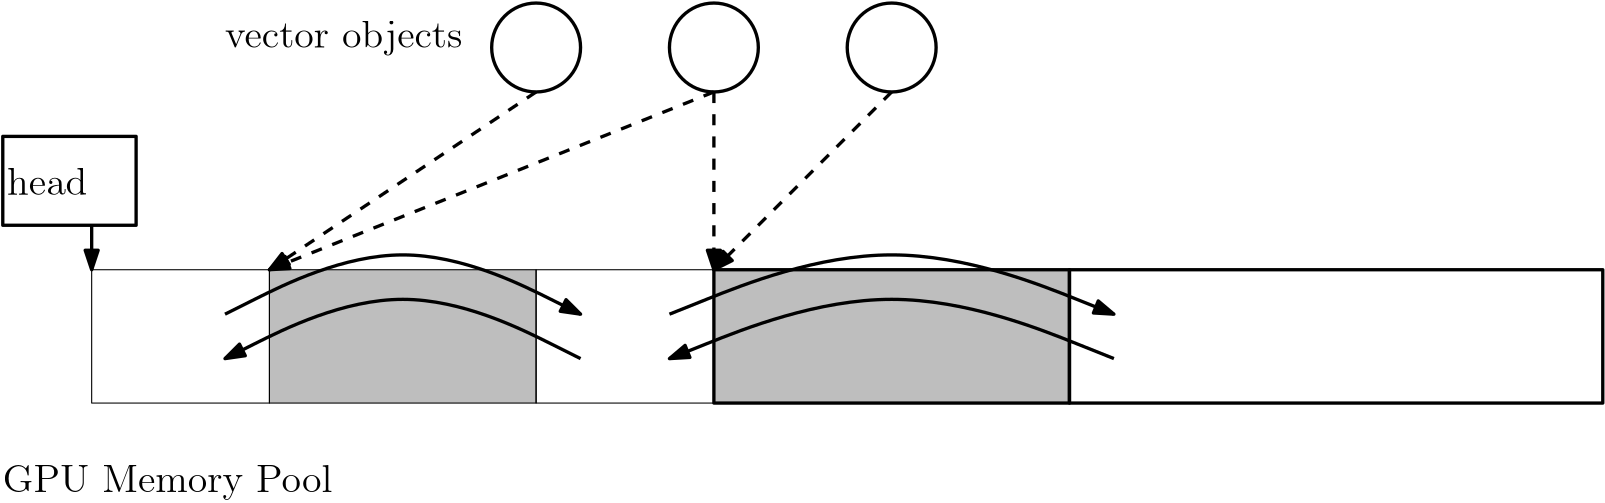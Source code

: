 <?xml version="1.0"?>
<!DOCTYPE ipe SYSTEM "ipe.dtd">
<ipe version="70005" creator="Ipe 7.1.1">
<info created="D:20131105210323" modified="D:20131107155821"/>
<ipestyle name="basic">
<symbol name="arrow/arc(spx)">
<path stroke="sym-stroke" fill="sym-stroke" pen="sym-pen">
0 0 m
-1 0.333 l
-1 -0.333 l
h
</path>
</symbol>
<symbol name="arrow/farc(spx)">
<path stroke="sym-stroke" fill="white" pen="sym-pen">
0 0 m
-1 0.333 l
-1 -0.333 l
h
</path>
</symbol>
<symbol name="mark/circle(sx)" transformations="translations">
<path fill="sym-stroke">
0.6 0 0 0.6 0 0 e
0.4 0 0 0.4 0 0 e
</path>
</symbol>
<symbol name="mark/disk(sx)" transformations="translations">
<path fill="sym-stroke">
0.6 0 0 0.6 0 0 e
</path>
</symbol>
<symbol name="mark/fdisk(sfx)" transformations="translations">
<group>
<path fill="sym-fill">
0.5 0 0 0.5 0 0 e
</path>
<path fill="sym-stroke" fillrule="eofill">
0.6 0 0 0.6 0 0 e
0.4 0 0 0.4 0 0 e
</path>
</group>
</symbol>
<symbol name="mark/box(sx)" transformations="translations">
<path fill="sym-stroke" fillrule="eofill">
-0.6 -0.6 m
0.6 -0.6 l
0.6 0.6 l
-0.6 0.6 l
h
-0.4 -0.4 m
0.4 -0.4 l
0.4 0.4 l
-0.4 0.4 l
h
</path>
</symbol>
<symbol name="mark/square(sx)" transformations="translations">
<path fill="sym-stroke">
-0.6 -0.6 m
0.6 -0.6 l
0.6 0.6 l
-0.6 0.6 l
h
</path>
</symbol>
<symbol name="mark/fsquare(sfx)" transformations="translations">
<group>
<path fill="sym-fill">
-0.5 -0.5 m
0.5 -0.5 l
0.5 0.5 l
-0.5 0.5 l
h
</path>
<path fill="sym-stroke" fillrule="eofill">
-0.6 -0.6 m
0.6 -0.6 l
0.6 0.6 l
-0.6 0.6 l
h
-0.4 -0.4 m
0.4 -0.4 l
0.4 0.4 l
-0.4 0.4 l
h
</path>
</group>
</symbol>
<symbol name="mark/cross(sx)" transformations="translations">
<group>
<path fill="sym-stroke">
-0.43 -0.57 m
0.57 0.43 l
0.43 0.57 l
-0.57 -0.43 l
h
</path>
<path fill="sym-stroke">
-0.43 0.57 m
0.57 -0.43 l
0.43 -0.57 l
-0.57 0.43 l
h
</path>
</group>
</symbol>
<symbol name="arrow/fnormal(spx)">
<path stroke="sym-stroke" fill="white" pen="sym-pen">
0 0 m
-1 0.333 l
-1 -0.333 l
h
</path>
</symbol>
<symbol name="arrow/pointed(spx)">
<path stroke="sym-stroke" fill="sym-stroke" pen="sym-pen">
0 0 m
-1 0.333 l
-0.8 0 l
-1 -0.333 l
h
</path>
</symbol>
<symbol name="arrow/fpointed(spx)">
<path stroke="sym-stroke" fill="white" pen="sym-pen">
0 0 m
-1 0.333 l
-0.8 0 l
-1 -0.333 l
h
</path>
</symbol>
<symbol name="arrow/linear(spx)">
<path stroke="sym-stroke" pen="sym-pen">
-1 0.333 m
0 0 l
-1 -0.333 l
</path>
</symbol>
<symbol name="arrow/fdouble(spx)">
<path stroke="sym-stroke" fill="white" pen="sym-pen">
0 0 m
-1 0.333 l
-1 -0.333 l
h
-1 0 m
-2 0.333 l
-2 -0.333 l
h
</path>
</symbol>
<symbol name="arrow/double(spx)">
<path stroke="sym-stroke" fill="sym-stroke" pen="sym-pen">
0 0 m
-1 0.333 l
-1 -0.333 l
h
-1 0 m
-2 0.333 l
-2 -0.333 l
h
</path>
</symbol>
<pen name="heavier" value="0.8"/>
<pen name="fat" value="1.2"/>
<pen name="ultrafat" value="2"/>
<symbolsize name="large" value="5"/>
<symbolsize name="small" value="2"/>
<symbolsize name="tiny" value="1.1"/>
<arrowsize name="large" value="10"/>
<arrowsize name="small" value="5"/>
<arrowsize name="tiny" value="3"/>
<color name="red" value="1 0 0"/>
<color name="green" value="0 1 0"/>
<color name="blue" value="0 0 1"/>
<color name="yellow" value="1 1 0"/>
<color name="orange" value="1 0.647 0"/>
<color name="gold" value="1 0.843 0"/>
<color name="purple" value="0.627 0.125 0.941"/>
<color name="gray" value="0.745"/>
<color name="brown" value="0.647 0.165 0.165"/>
<color name="navy" value="0 0 0.502"/>
<color name="pink" value="1 0.753 0.796"/>
<color name="seagreen" value="0.18 0.545 0.341"/>
<color name="turquoise" value="0.251 0.878 0.816"/>
<color name="violet" value="0.933 0.51 0.933"/>
<color name="darkblue" value="0 0 0.545"/>
<color name="darkcyan" value="0 0.545 0.545"/>
<color name="darkgray" value="0.663"/>
<color name="darkgreen" value="0 0.392 0"/>
<color name="darkmagenta" value="0.545 0 0.545"/>
<color name="darkorange" value="1 0.549 0"/>
<color name="darkred" value="0.545 0 0"/>
<color name="lightblue" value="0.678 0.847 0.902"/>
<color name="lightcyan" value="0.878 1 1"/>
<color name="lightgray" value="0.827"/>
<color name="lightgreen" value="0.565 0.933 0.565"/>
<color name="lightyellow" value="1 1 0.878"/>
<dashstyle name="dashed" value="[4] 0"/>
<dashstyle name="dotted" value="[1 3] 0"/>
<dashstyle name="dash dotted" value="[4 2 1 2] 0"/>
<dashstyle name="dash dot dotted" value="[4 2 1 2 1 2] 0"/>
<textsize name="large" value="\large"/>
<textsize name="Large" value="\Large"/>
<textsize name="LARGE" value="\LARGE"/>
<textsize name="huge" value="\huge"/>
<textsize name="Huge" value="\Huge"/>
<textsize name="small" value="\small"/>
<textsize name="footnote" value="\footnotesize"/>
<textsize name="tiny" value="\tiny"/>
<textstyle name="center" begin="\begin{center}" end="\end{center}"/>
<textstyle name="itemize" begin="\begin{itemize}" end="\end{itemize}"/>
<textstyle name="item" begin="\begin{itemize}\item{}" end="\end{itemize}"/>
<gridsize name="4 pts" value="4"/>
<gridsize name="8 pts (~3 mm)" value="8"/>
<gridsize name="16 pts (~6 mm)" value="16"/>
<gridsize name="32 pts (~12 mm)" value="32"/>
<gridsize name="10 pts (~3.5 mm)" value="10"/>
<gridsize name="20 pts (~7 mm)" value="20"/>
<gridsize name="14 pts (~5 mm)" value="14"/>
<gridsize name="28 pts (~10 mm)" value="28"/>
<gridsize name="56 pts (~20 mm)" value="56"/>
<anglesize name="90 deg" value="90"/>
<anglesize name="60 deg" value="60"/>
<anglesize name="45 deg" value="45"/>
<anglesize name="30 deg" value="30"/>
<anglesize name="22.5 deg" value="22.5"/>
<tiling name="falling" angle="-60" step="4" width="1"/>
<tiling name="rising" angle="30" step="4" width="1"/>
</ipestyle>
<page>
<layer name="alpha"/>
<view layers="alpha" active="alpha"/>
<path layer="alpha" matrix="1 0 0 1 16 -80" stroke="black">
32 800 m
32 752 l
96 752 l
96 800 l
h
</path>
<path matrix="1 0 0 1 16 -80" stroke="black" fill="gray">
96 800 m
96 752 l
192 752 l
192 800 l
h
</path>
<path matrix="1 0 0 1 16 -80" stroke="black">
192 800 m
192 752 l
256 752 l
256 800 l
h
</path>
<path matrix="1 0 0 1 16 -80" stroke="black" pen="fat" arrow="normal/normal">
80 784 m
144 816
208 784 s
</path>
<path matrix="1 0 0 1 16 -80" stroke="black" pen="fat" arrow="normal/normal">
208 768 m
144 800
80 768 s
</path>
<path matrix="1 0 0 1 16 -80" stroke="black" fill="gray" pen="fat">
256 800 m
256 752 l
384 752 l
384 800 l
h
</path>
<path matrix="1 0 0 1 16 -80" stroke="black" pen="fat">
384 800 m
384 752 l
576 752 l
576 800 l
h
</path>
<path matrix="1 0 0 1 16 -80" stroke="black" pen="fat" arrow="normal/normal">
240 784 m
320 816
400 784 s
</path>
<path matrix="1 0 0 1 16 -80" stroke="black" pen="fat" arrow="normal/normal">
400 768 m
320 800
240 768 s
</path>
<path matrix="1 0 0 1 0 -32" stroke="black" pen="fat">
128 672 m
128 672 l
128 672 l
128 672 l
h
</path>
<path matrix="1 0 0 1 -32 80" stroke="black" pen="fat">
48 688 m
48 656 l
96 656 l
96 688 l
h
</path>
<text matrix="1 0 0 1 -32 32" transformations="translations" pos="64 720" stroke="black" type="label" width="28.875" height="9.963" depth="0" halign="center" valign="center" size="Large">head</text>
<text matrix="1 0 0 1 -48 -80" transformations="translations" pos="64 720" stroke="black" type="label" width="118.702" height="9.962" depth="2.79" valign="baseline" size="Large">GPU Memory Pool</text>
<path matrix="1 0 0 1 0 -32" stroke="black" pen="fat" arrow="normal/normal">
48 768 m
48 752 l
</path>
<path matrix="1 0 0 1 64 0" stroke="black" pen="fat">
16 0 0 16 144 800 e
</path>
<path matrix="1 0 0 1 64 0" stroke="black" pen="fat">
16 0 0 16 208 800 e
</path>
<path matrix="1 0 0 1 64 0" stroke="black" pen="fat">
16 0 0 16 272 800 e
</path>
<path stroke="black" dash="dashed" pen="fat" arrow="normal/normal">
208 784 m
112 720 l
</path>
<path stroke="black" dash="dashed" pen="fat" arrow="normal/normal">
272 784 m
112 720 l
</path>
<path stroke="black" dash="dashed" pen="fat" arrow="normal/normal">
272 784 m
272 720 l
</path>
<path stroke="black" dash="dashed" pen="fat" arrow="normal/normal">
336 784 m
272 720 l
</path>
<text matrix="1 0 0 1 32 80" transformations="translations" pos="64 720" stroke="black" type="label" width="85.531" height="9.962" depth="2.79" valign="baseline" size="Large">vector objects</text>
</page>
</ipe>
